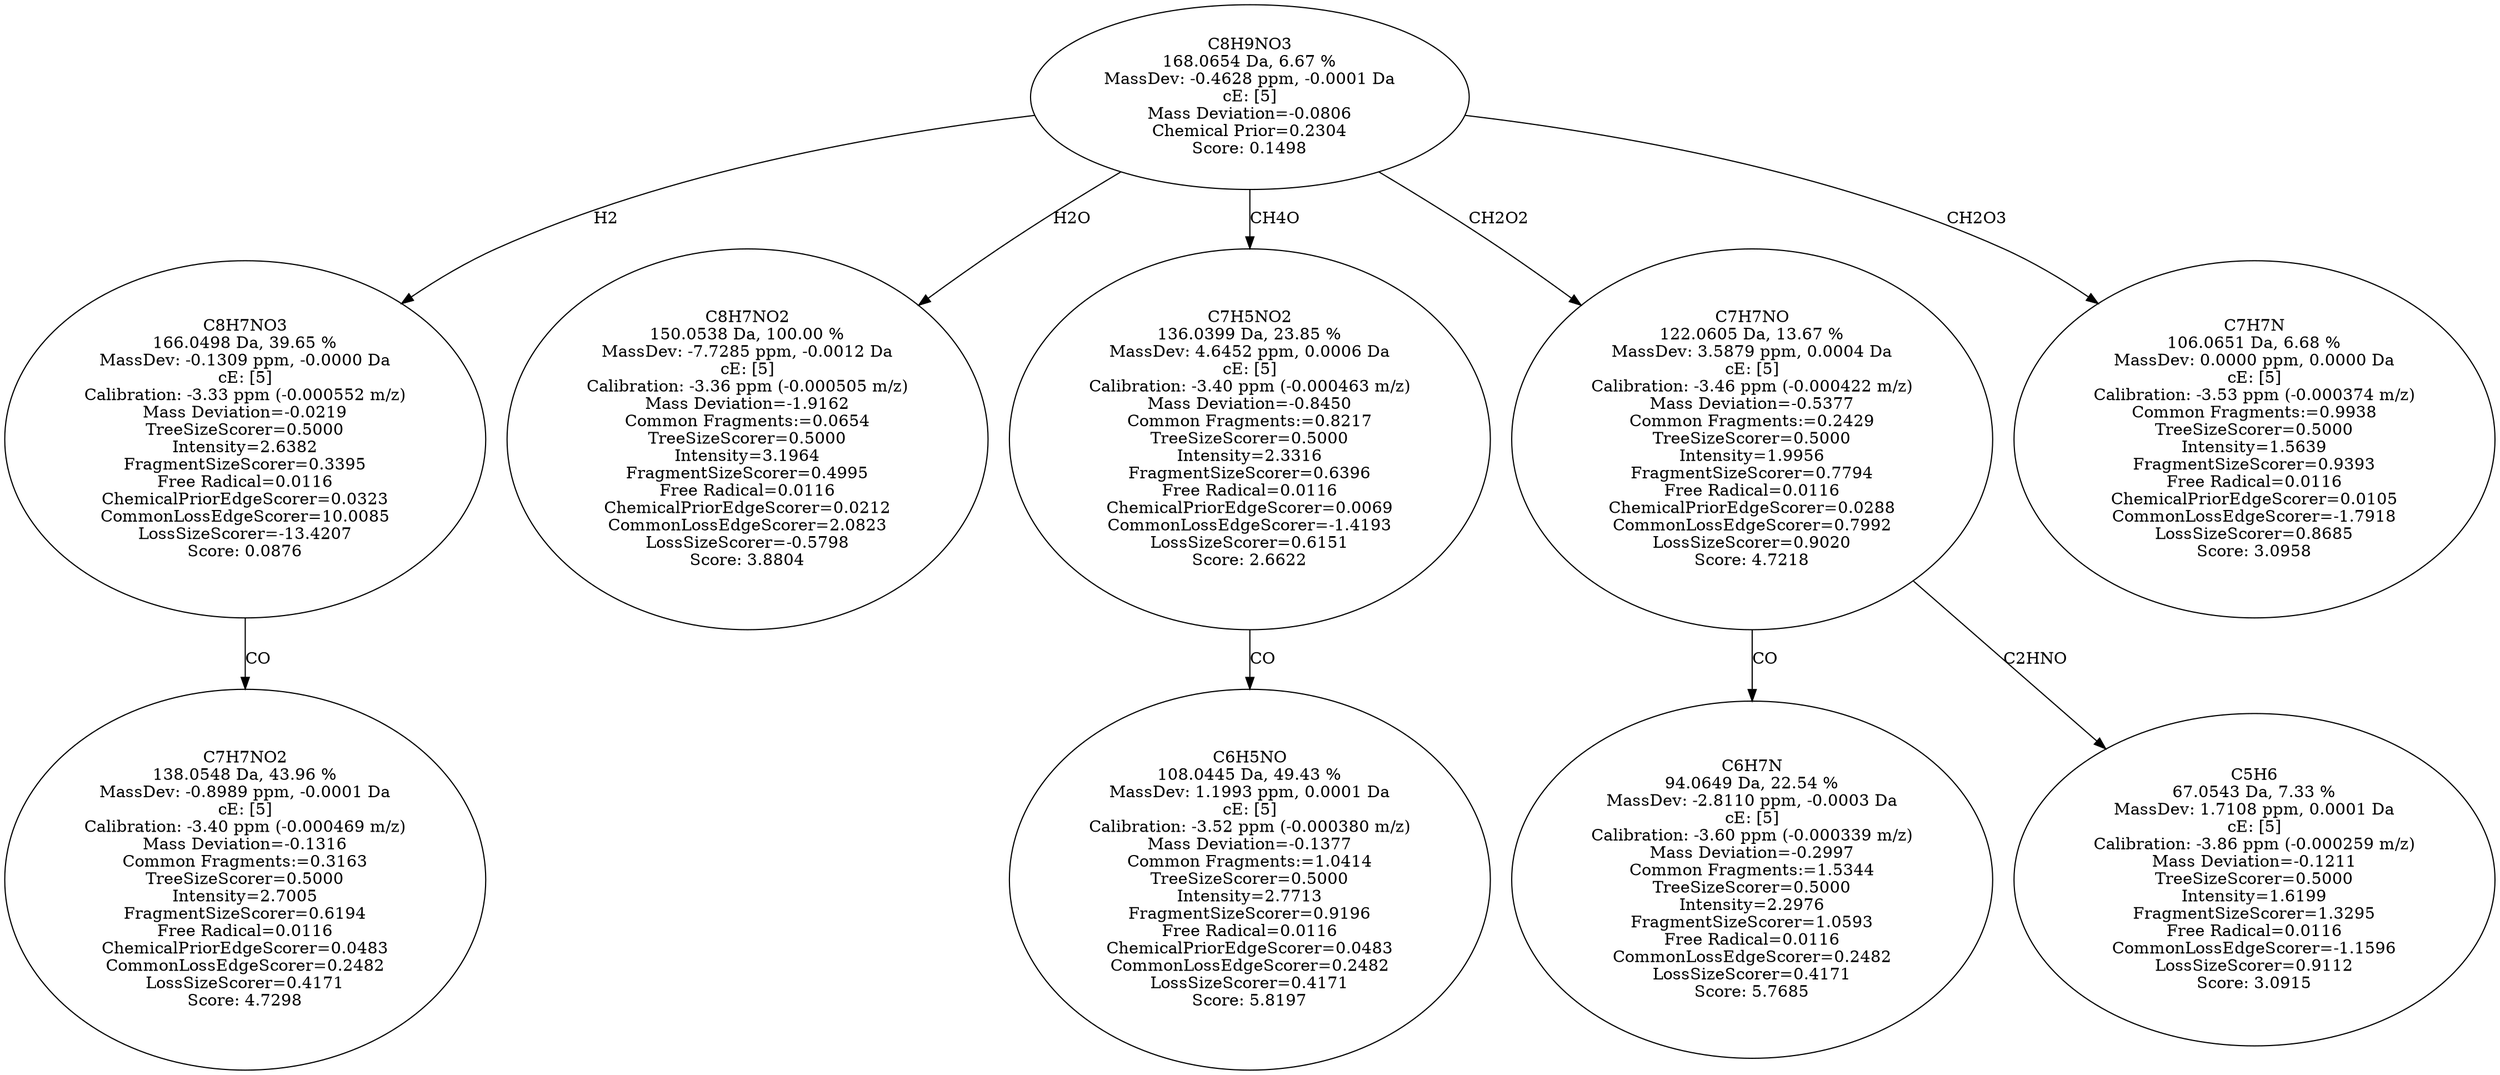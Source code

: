strict digraph {
v1 [label="C7H7NO2\n138.0548 Da, 43.96 %\nMassDev: -0.8989 ppm, -0.0001 Da\ncE: [5]\nCalibration: -3.40 ppm (-0.000469 m/z)\nMass Deviation=-0.1316\nCommon Fragments:=0.3163\nTreeSizeScorer=0.5000\nIntensity=2.7005\nFragmentSizeScorer=0.6194\nFree Radical=0.0116\nChemicalPriorEdgeScorer=0.0483\nCommonLossEdgeScorer=0.2482\nLossSizeScorer=0.4171\nScore: 4.7298"];
v2 [label="C8H7NO3\n166.0498 Da, 39.65 %\nMassDev: -0.1309 ppm, -0.0000 Da\ncE: [5]\nCalibration: -3.33 ppm (-0.000552 m/z)\nMass Deviation=-0.0219\nTreeSizeScorer=0.5000\nIntensity=2.6382\nFragmentSizeScorer=0.3395\nFree Radical=0.0116\nChemicalPriorEdgeScorer=0.0323\nCommonLossEdgeScorer=10.0085\nLossSizeScorer=-13.4207\nScore: 0.0876"];
v3 [label="C8H7NO2\n150.0538 Da, 100.00 %\nMassDev: -7.7285 ppm, -0.0012 Da\ncE: [5]\nCalibration: -3.36 ppm (-0.000505 m/z)\nMass Deviation=-1.9162\nCommon Fragments:=0.0654\nTreeSizeScorer=0.5000\nIntensity=3.1964\nFragmentSizeScorer=0.4995\nFree Radical=0.0116\nChemicalPriorEdgeScorer=0.0212\nCommonLossEdgeScorer=2.0823\nLossSizeScorer=-0.5798\nScore: 3.8804"];
v4 [label="C6H5NO\n108.0445 Da, 49.43 %\nMassDev: 1.1993 ppm, 0.0001 Da\ncE: [5]\nCalibration: -3.52 ppm (-0.000380 m/z)\nMass Deviation=-0.1377\nCommon Fragments:=1.0414\nTreeSizeScorer=0.5000\nIntensity=2.7713\nFragmentSizeScorer=0.9196\nFree Radical=0.0116\nChemicalPriorEdgeScorer=0.0483\nCommonLossEdgeScorer=0.2482\nLossSizeScorer=0.4171\nScore: 5.8197"];
v5 [label="C7H5NO2\n136.0399 Da, 23.85 %\nMassDev: 4.6452 ppm, 0.0006 Da\ncE: [5]\nCalibration: -3.40 ppm (-0.000463 m/z)\nMass Deviation=-0.8450\nCommon Fragments:=0.8217\nTreeSizeScorer=0.5000\nIntensity=2.3316\nFragmentSizeScorer=0.6396\nFree Radical=0.0116\nChemicalPriorEdgeScorer=0.0069\nCommonLossEdgeScorer=-1.4193\nLossSizeScorer=0.6151\nScore: 2.6622"];
v6 [label="C6H7N\n94.0649 Da, 22.54 %\nMassDev: -2.8110 ppm, -0.0003 Da\ncE: [5]\nCalibration: -3.60 ppm (-0.000339 m/z)\nMass Deviation=-0.2997\nCommon Fragments:=1.5344\nTreeSizeScorer=0.5000\nIntensity=2.2976\nFragmentSizeScorer=1.0593\nFree Radical=0.0116\nCommonLossEdgeScorer=0.2482\nLossSizeScorer=0.4171\nScore: 5.7685"];
v7 [label="C5H6\n67.0543 Da, 7.33 %\nMassDev: 1.7108 ppm, 0.0001 Da\ncE: [5]\nCalibration: -3.86 ppm (-0.000259 m/z)\nMass Deviation=-0.1211\nTreeSizeScorer=0.5000\nIntensity=1.6199\nFragmentSizeScorer=1.3295\nFree Radical=0.0116\nCommonLossEdgeScorer=-1.1596\nLossSizeScorer=0.9112\nScore: 3.0915"];
v8 [label="C7H7NO\n122.0605 Da, 13.67 %\nMassDev: 3.5879 ppm, 0.0004 Da\ncE: [5]\nCalibration: -3.46 ppm (-0.000422 m/z)\nMass Deviation=-0.5377\nCommon Fragments:=0.2429\nTreeSizeScorer=0.5000\nIntensity=1.9956\nFragmentSizeScorer=0.7794\nFree Radical=0.0116\nChemicalPriorEdgeScorer=0.0288\nCommonLossEdgeScorer=0.7992\nLossSizeScorer=0.9020\nScore: 4.7218"];
v9 [label="C7H7N\n106.0651 Da, 6.68 %\nMassDev: 0.0000 ppm, 0.0000 Da\ncE: [5]\nCalibration: -3.53 ppm (-0.000374 m/z)\nCommon Fragments:=0.9938\nTreeSizeScorer=0.5000\nIntensity=1.5639\nFragmentSizeScorer=0.9393\nFree Radical=0.0116\nChemicalPriorEdgeScorer=0.0105\nCommonLossEdgeScorer=-1.7918\nLossSizeScorer=0.8685\nScore: 3.0958"];
v10 [label="C8H9NO3\n168.0654 Da, 6.67 %\nMassDev: -0.4628 ppm, -0.0001 Da\ncE: [5]\nMass Deviation=-0.0806\nChemical Prior=0.2304\nScore: 0.1498"];
v2 -> v1 [label="CO"];
v10 -> v2 [label="H2"];
v10 -> v3 [label="H2O"];
v5 -> v4 [label="CO"];
v10 -> v5 [label="CH4O"];
v8 -> v6 [label="CO"];
v8 -> v7 [label="C2HNO"];
v10 -> v8 [label="CH2O2"];
v10 -> v9 [label="CH2O3"];
}